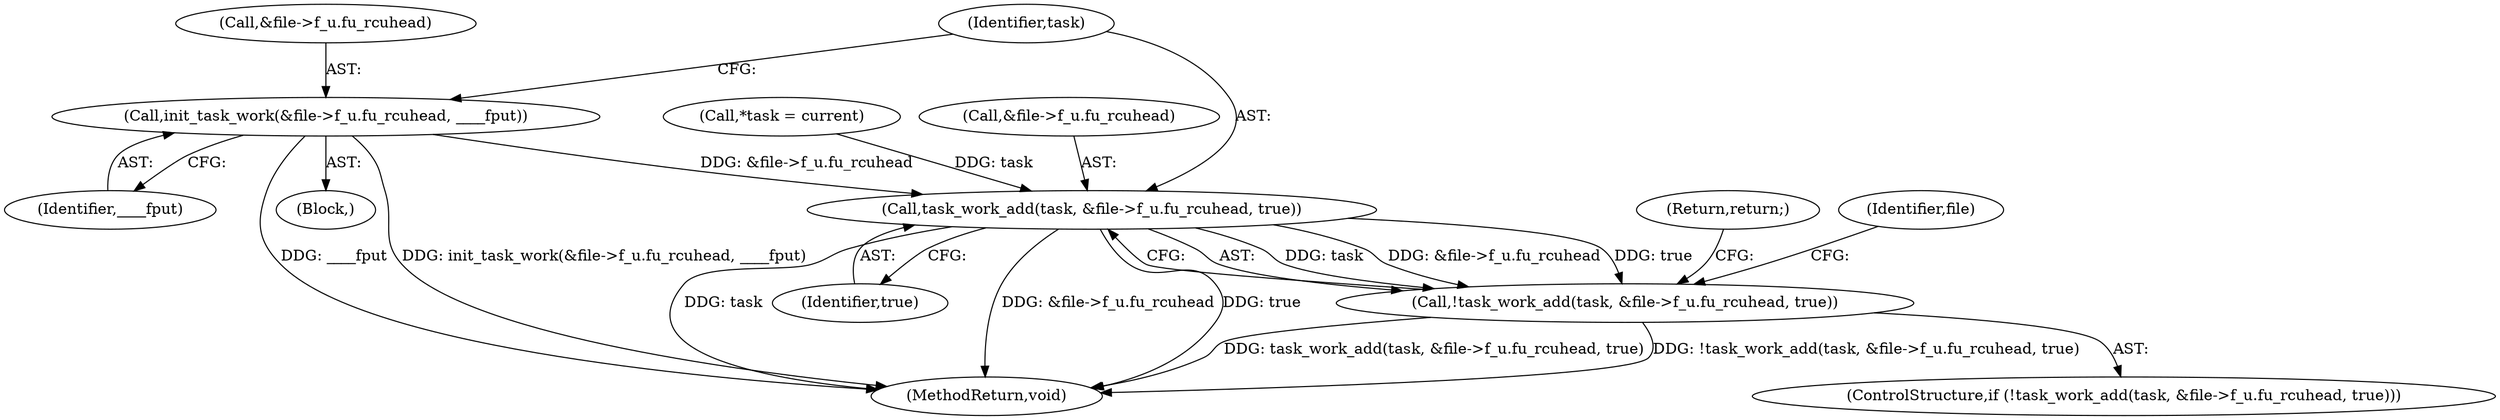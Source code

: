 digraph "0_linux_eee5cc2702929fd41cce28058dc6d6717f723f87_5@pointer" {
"1000129" [label="(Call,init_task_work(&file->f_u.fu_rcuhead, ____fput))"];
"1000139" [label="(Call,task_work_add(task, &file->f_u.fu_rcuhead, true))"];
"1000138" [label="(Call,!task_work_add(task, &file->f_u.fu_rcuhead, true))"];
"1000129" [label="(Call,init_task_work(&file->f_u.fu_rcuhead, ____fput))"];
"1000148" [label="(Return,return;)"];
"1000154" [label="(Identifier,file)"];
"1000141" [label="(Call,&file->f_u.fu_rcuhead)"];
"1000162" [label="(MethodReturn,void)"];
"1000130" [label="(Call,&file->f_u.fu_rcuhead)"];
"1000138" [label="(Call,!task_work_add(task, &file->f_u.fu_rcuhead, true))"];
"1000128" [label="(Block,)"];
"1000140" [label="(Identifier,task)"];
"1000147" [label="(Identifier,true)"];
"1000139" [label="(Call,task_work_add(task, &file->f_u.fu_rcuhead, true))"];
"1000112" [label="(Call,*task = current)"];
"1000136" [label="(Identifier,____fput)"];
"1000137" [label="(ControlStructure,if (!task_work_add(task, &file->f_u.fu_rcuhead, true)))"];
"1000129" -> "1000128"  [label="AST: "];
"1000129" -> "1000136"  [label="CFG: "];
"1000130" -> "1000129"  [label="AST: "];
"1000136" -> "1000129"  [label="AST: "];
"1000140" -> "1000129"  [label="CFG: "];
"1000129" -> "1000162"  [label="DDG: init_task_work(&file->f_u.fu_rcuhead, ____fput)"];
"1000129" -> "1000162"  [label="DDG: ____fput"];
"1000129" -> "1000139"  [label="DDG: &file->f_u.fu_rcuhead"];
"1000139" -> "1000138"  [label="AST: "];
"1000139" -> "1000147"  [label="CFG: "];
"1000140" -> "1000139"  [label="AST: "];
"1000141" -> "1000139"  [label="AST: "];
"1000147" -> "1000139"  [label="AST: "];
"1000138" -> "1000139"  [label="CFG: "];
"1000139" -> "1000162"  [label="DDG: task"];
"1000139" -> "1000162"  [label="DDG: &file->f_u.fu_rcuhead"];
"1000139" -> "1000162"  [label="DDG: true"];
"1000139" -> "1000138"  [label="DDG: task"];
"1000139" -> "1000138"  [label="DDG: &file->f_u.fu_rcuhead"];
"1000139" -> "1000138"  [label="DDG: true"];
"1000112" -> "1000139"  [label="DDG: task"];
"1000138" -> "1000137"  [label="AST: "];
"1000148" -> "1000138"  [label="CFG: "];
"1000154" -> "1000138"  [label="CFG: "];
"1000138" -> "1000162"  [label="DDG: !task_work_add(task, &file->f_u.fu_rcuhead, true)"];
"1000138" -> "1000162"  [label="DDG: task_work_add(task, &file->f_u.fu_rcuhead, true)"];
}
